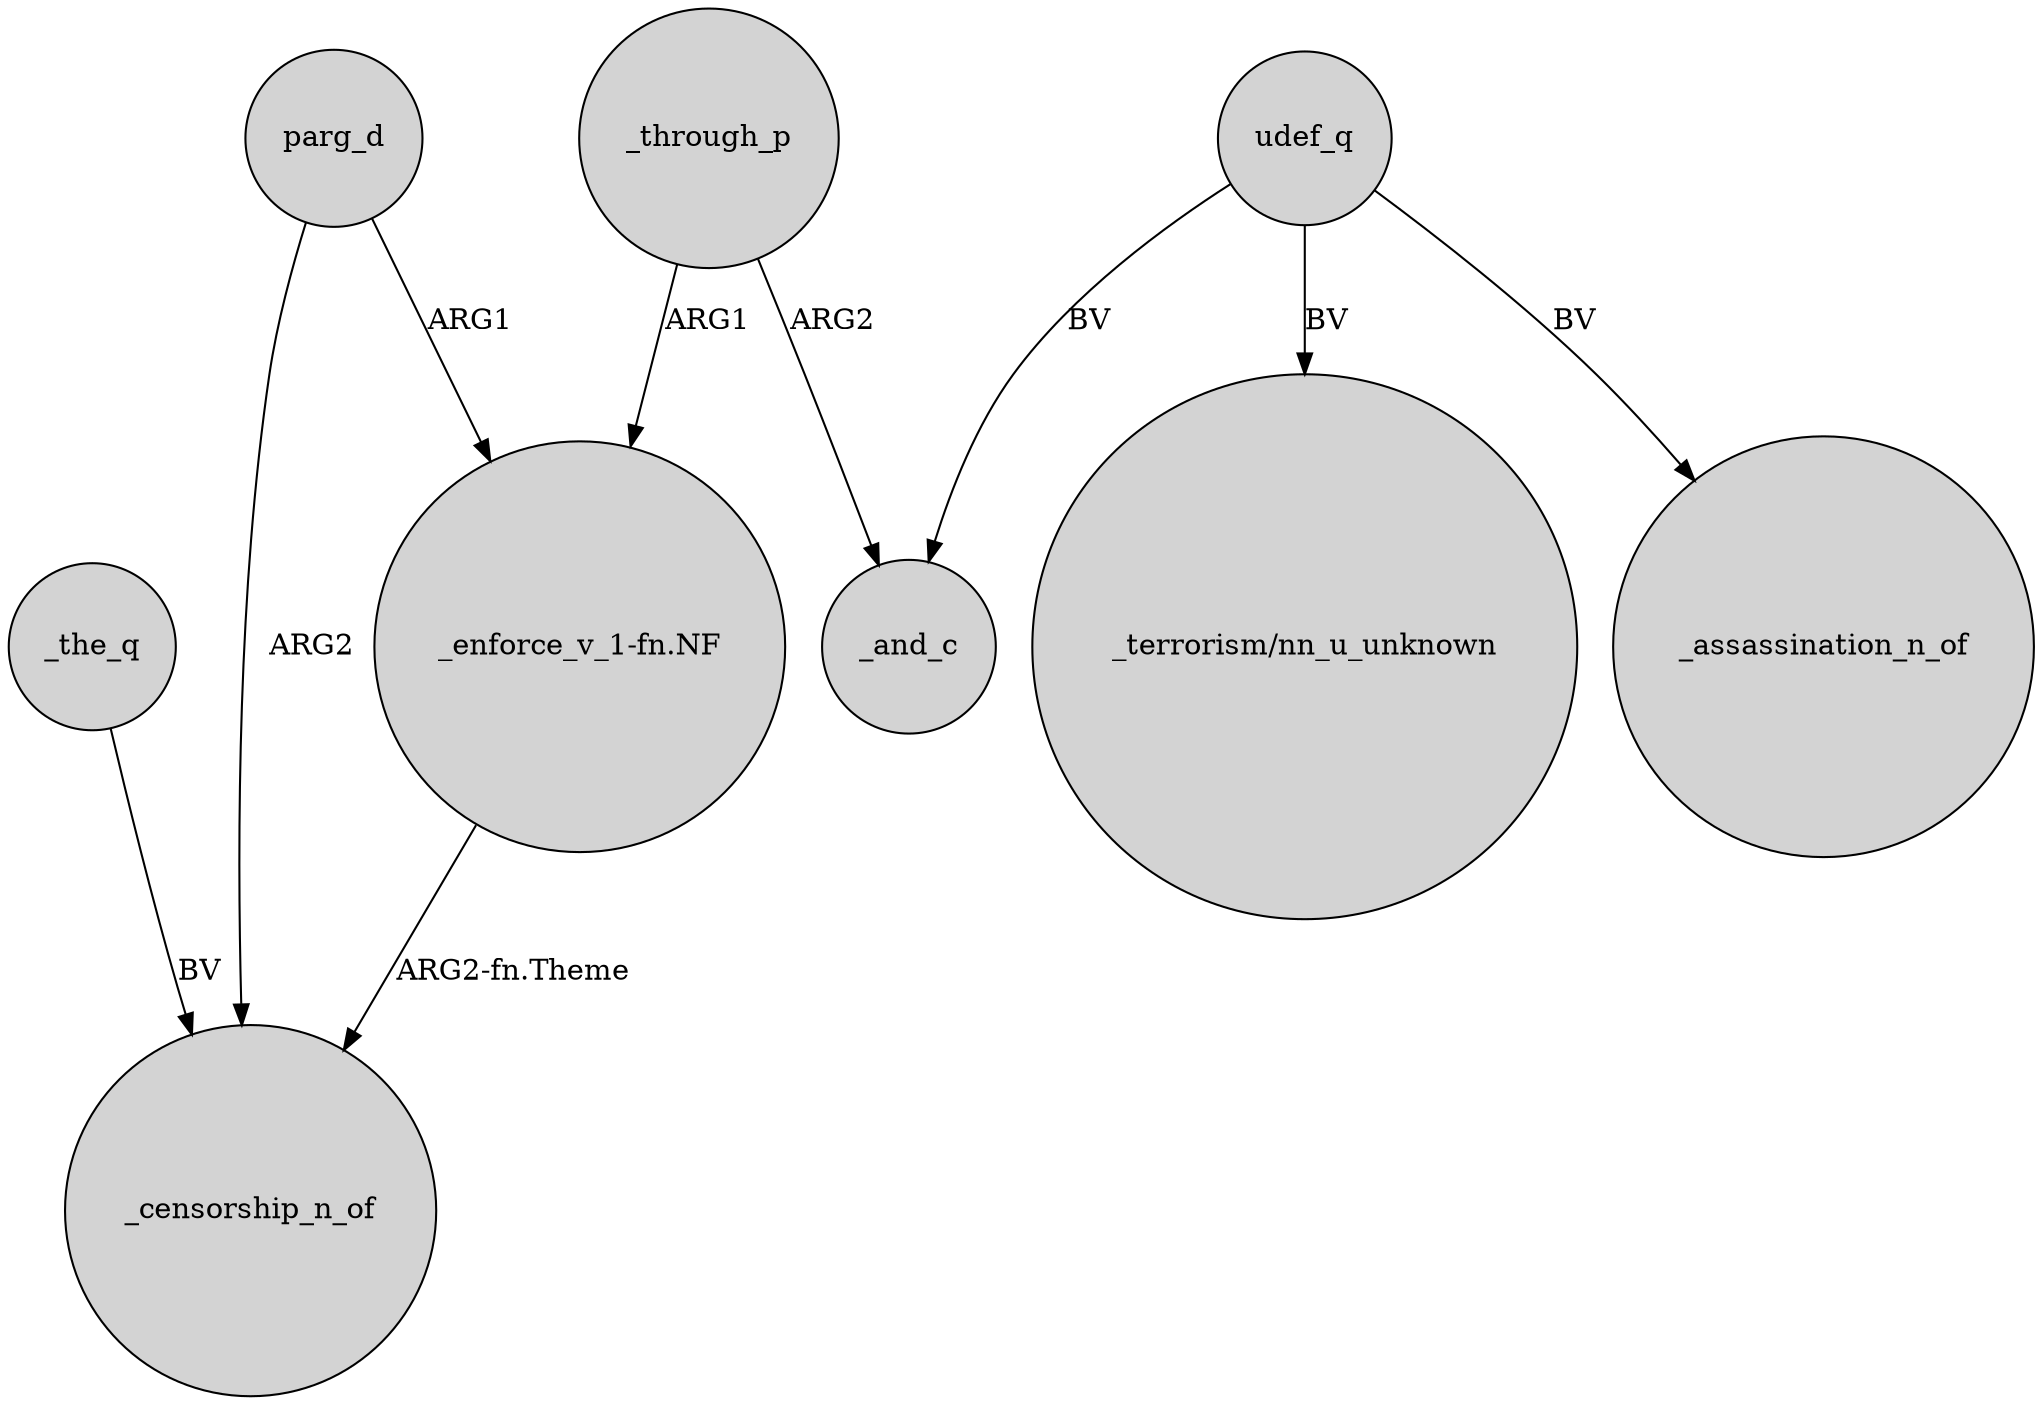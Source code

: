 digraph {
	node [shape=circle style=filled]
	_the_q -> _censorship_n_of [label=BV]
	parg_d -> _censorship_n_of [label=ARG2]
	"_enforce_v_1-fn.NF" -> _censorship_n_of [label="ARG2-fn.Theme"]
	udef_q -> "_terrorism/nn_u_unknown" [label=BV]
	udef_q -> _and_c [label=BV]
	_through_p -> _and_c [label=ARG2]
	_through_p -> "_enforce_v_1-fn.NF" [label=ARG1]
	udef_q -> _assassination_n_of [label=BV]
	parg_d -> "_enforce_v_1-fn.NF" [label=ARG1]
}
